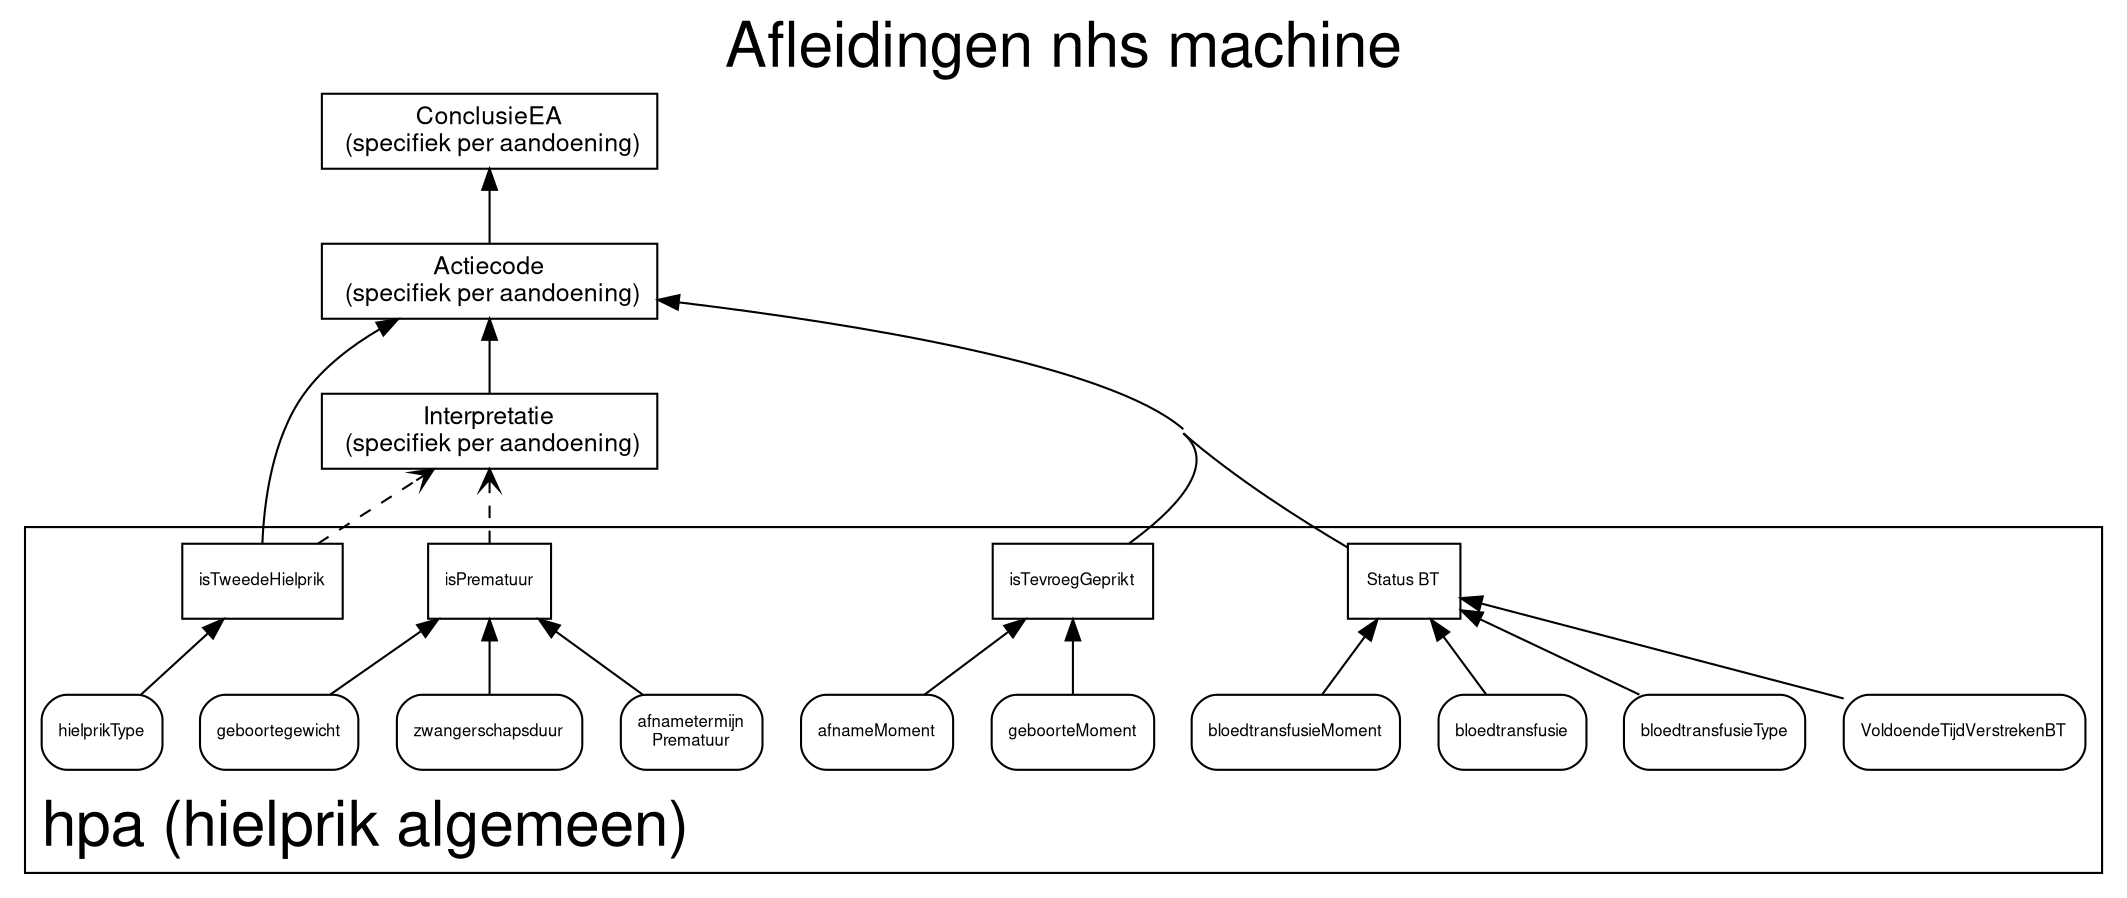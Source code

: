 digraph mygraph {
  rankdir="BT"
  fontname="Helvetica,Arial,sans-serif"
  concentrate=true
graph [charset="UTF-8"
       fontsize=30
       labelloc="t" 
       label="Afleidingen nhs machine" 
       layout="dot"
       splines=true 
       overlap=false 
       rankdir = "BT"]

  node [fontname="Helvetica,Arial,sans-serif"
        shape=Mrecord
        fontsize=12]
  edge [fontname="Helvetica,Arial,sans-serif"]

  subgraph cluster_0 {
    label = "hpa (hielprik algemeen)"; // hielprik algemeen 
    node [fontsize=8];
    labelloc="t"
    labeljust=l

  isTweedeHielprik [shape=box]
    hielprikType -> isTweedeHielprik

  isTevroegGeprikt [shape=box]
  geboorteMoment -> isTevroegGeprikt
  afnameMoment -> isTevroegGeprikt

  isPrematuur [shape=box]
    "afnametermijn\nPrematuur" -> isPrematuur
    zwangerschapsduur -> isPrematuur
    geboortegewicht -> isPrematuur

  "Status BT"[shape=box]
    bloedtransfusie -> "Status BT"
    bloedtransfusieMoment -> "Status BT"
    VoldoendeTijdVerstrekenBT -> "Status BT"
    bloedtransfusieType -> "Status BT"
  }

  ConclusieEA [shape=box label= "ConclusieEA\n (specifiek per aandoening)"]
  Actiecode -> ConclusieEA

  Actiecode [shape=box label= "Actiecode\n (specifiek per aandoening)"]
  Interpretatie -> Actiecode
  "Status BT" -> Actiecode
  isTevroegGeprikt -> Actiecode
  isTweedeHielprik -> Actiecode


  Interpretatie [shape=box, label= "Interpretatie\n (specifiek per aandoening)"]
   isPrematuur -> Interpretatie [style=dashed arrowhead=open]
   isTweedeHielprik -> Interpretatie [style=dashed arrowhead=open]
  // T4 -> Interpretatie
  // TSH -> Interpretatie
  // TBG -> Interpretatie
  // "T4/TBG" -> Interpretatie
  
  // BTNavraagNodig [shape=box]
  // ErWasEenBT -> BTNavraagNodig
  // VoldoendeTijdBT -> BTNavraagNodig
  // TypeBT -> BTNavraagNodig

  // VoldoendeTijdBT [shape=box]
  // "BTDatum(Tijd)" -> VoldoendeTijdBT
  // "AfnameDatum(Tijd)" -> VoldoendeTijdBT

  // isTevroegGeprikt [shape=box]
  // "GeboorteDatum(Tijd)" -> isTevroegGeprikt
  // "AfnameDatum(Tijd)" -> isTevroegGeprikt





 }